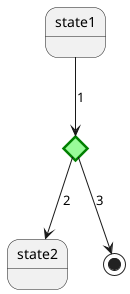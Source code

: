@startuml
<style>
  diamond {
    BackgroundColor #palegreen
    LineColor #green
    LineThickness 2.5
}
</style>
state state1
state state2 
state choice1 <<choice>>
state end3    <<end>>

state1  --> choice1 : 1
choice1 --> state2  : 2
choice1 --> end3    : 3
@enduml
